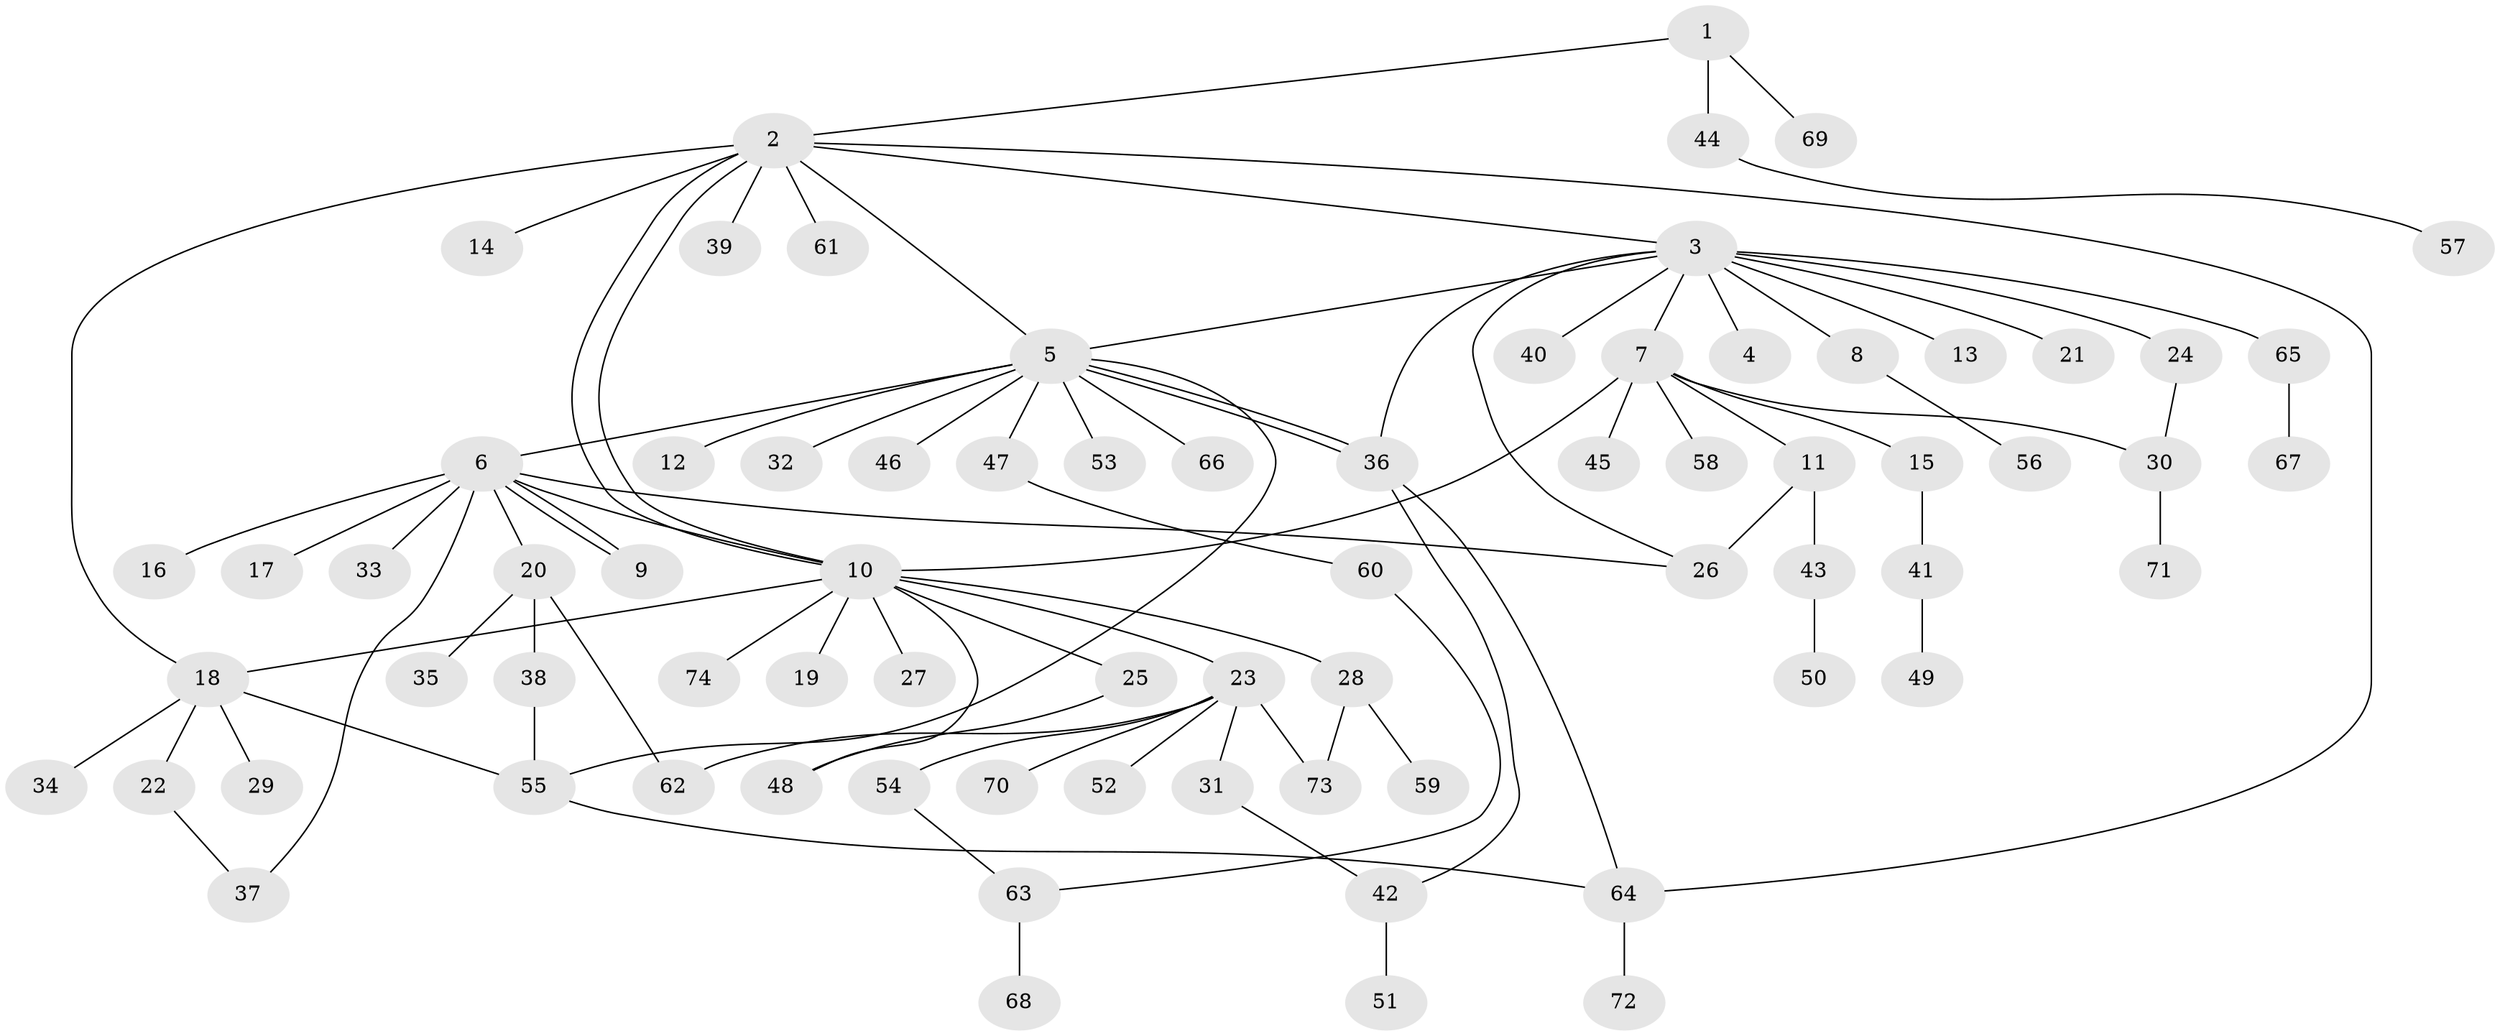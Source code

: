 // coarse degree distribution, {5: 0.034482758620689655, 1: 0.8275862068965517, 2: 0.06896551724137931, 11: 0.034482758620689655, 14: 0.034482758620689655}
// Generated by graph-tools (version 1.1) at 2025/50/03/04/25 21:50:09]
// undirected, 74 vertices, 94 edges
graph export_dot {
graph [start="1"]
  node [color=gray90,style=filled];
  1;
  2;
  3;
  4;
  5;
  6;
  7;
  8;
  9;
  10;
  11;
  12;
  13;
  14;
  15;
  16;
  17;
  18;
  19;
  20;
  21;
  22;
  23;
  24;
  25;
  26;
  27;
  28;
  29;
  30;
  31;
  32;
  33;
  34;
  35;
  36;
  37;
  38;
  39;
  40;
  41;
  42;
  43;
  44;
  45;
  46;
  47;
  48;
  49;
  50;
  51;
  52;
  53;
  54;
  55;
  56;
  57;
  58;
  59;
  60;
  61;
  62;
  63;
  64;
  65;
  66;
  67;
  68;
  69;
  70;
  71;
  72;
  73;
  74;
  1 -- 2;
  1 -- 44;
  1 -- 69;
  2 -- 3;
  2 -- 5;
  2 -- 10;
  2 -- 10;
  2 -- 14;
  2 -- 18;
  2 -- 39;
  2 -- 61;
  2 -- 64;
  3 -- 4;
  3 -- 5;
  3 -- 7;
  3 -- 8;
  3 -- 13;
  3 -- 21;
  3 -- 24;
  3 -- 26;
  3 -- 36;
  3 -- 40;
  3 -- 65;
  5 -- 6;
  5 -- 12;
  5 -- 32;
  5 -- 36;
  5 -- 36;
  5 -- 46;
  5 -- 47;
  5 -- 53;
  5 -- 55;
  5 -- 66;
  6 -- 9;
  6 -- 9;
  6 -- 10;
  6 -- 16;
  6 -- 17;
  6 -- 20;
  6 -- 26;
  6 -- 33;
  6 -- 37;
  7 -- 10;
  7 -- 11;
  7 -- 15;
  7 -- 30;
  7 -- 45;
  7 -- 58;
  8 -- 56;
  10 -- 18;
  10 -- 19;
  10 -- 23;
  10 -- 25;
  10 -- 27;
  10 -- 28;
  10 -- 48;
  10 -- 74;
  11 -- 26;
  11 -- 43;
  15 -- 41;
  18 -- 22;
  18 -- 29;
  18 -- 34;
  18 -- 55;
  20 -- 35;
  20 -- 38;
  20 -- 62;
  22 -- 37;
  23 -- 31;
  23 -- 52;
  23 -- 54;
  23 -- 62;
  23 -- 70;
  23 -- 73;
  24 -- 30;
  25 -- 48;
  28 -- 59;
  28 -- 73;
  30 -- 71;
  31 -- 42;
  36 -- 42;
  36 -- 64;
  38 -- 55;
  41 -- 49;
  42 -- 51;
  43 -- 50;
  44 -- 57;
  47 -- 60;
  54 -- 63;
  55 -- 64;
  60 -- 63;
  63 -- 68;
  64 -- 72;
  65 -- 67;
}
